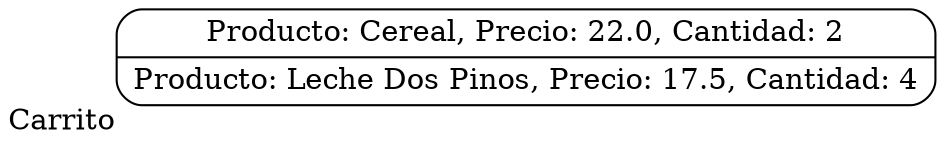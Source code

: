 digraph G {
    rankdir=LR;
    node[shape=Mrecord];
Nodo[xlabel = Carrito label = "Producto: Cereal, Precio: 22.0, Cantidad: 2 |Producto: Leche Dos Pinos, Precio: 17.5, Cantidad: 4"];
}